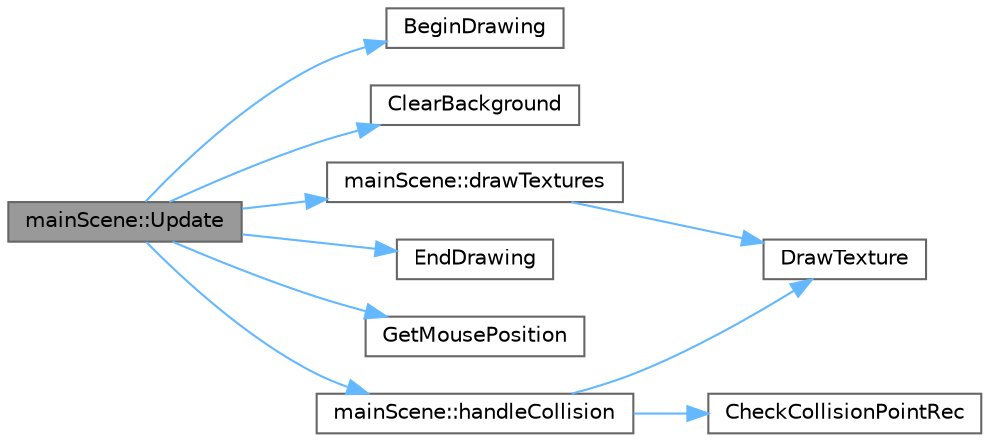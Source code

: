 digraph "mainScene::Update"
{
 // INTERACTIVE_SVG=YES
 // LATEX_PDF_SIZE
  bgcolor="transparent";
  edge [fontname=Helvetica,fontsize=10,labelfontname=Helvetica,labelfontsize=10];
  node [fontname=Helvetica,fontsize=10,shape=box,height=0.2,width=0.4];
  rankdir="LR";
  Node1 [label="mainScene::Update",height=0.2,width=0.4,color="gray40", fillcolor="grey60", style="filled", fontcolor="black",tooltip=" "];
  Node1 -> Node2 [color="steelblue1",style="solid"];
  Node2 [label="BeginDrawing",height=0.2,width=0.4,color="grey40", fillcolor="white", style="filled",URL="$raylib_8h.html#a6a5f60baaf1babaae6b0a6edcc55a46c",tooltip=" "];
  Node1 -> Node3 [color="steelblue1",style="solid"];
  Node3 [label="ClearBackground",height=0.2,width=0.4,color="grey40", fillcolor="white", style="filled",URL="$raylib_8h.html#a2a13b1782563e1cad3f415c4b4feacdd",tooltip=" "];
  Node1 -> Node4 [color="steelblue1",style="solid"];
  Node4 [label="mainScene::drawTextures",height=0.2,width=0.4,color="grey40", fillcolor="white", style="filled",URL="$classmain_scene.html#a55274d3499717f189a865246356ee387",tooltip=" "];
  Node4 -> Node5 [color="steelblue1",style="solid"];
  Node5 [label="DrawTexture",height=0.2,width=0.4,color="grey40", fillcolor="white", style="filled",URL="$raylib_8h.html#ae2cc02465823b1b9c6addf67163c0e11",tooltip=" "];
  Node1 -> Node6 [color="steelblue1",style="solid"];
  Node6 [label="EndDrawing",height=0.2,width=0.4,color="grey40", fillcolor="white", style="filled",URL="$raylib_8h.html#a7631fc4ac264364a24241c83dfc98685",tooltip=" "];
  Node1 -> Node7 [color="steelblue1",style="solid"];
  Node7 [label="GetMousePosition",height=0.2,width=0.4,color="grey40", fillcolor="white", style="filled",URL="$raylib_8h.html#ab9f5c010c30d4652f5d3c26c652a5ab6",tooltip=" "];
  Node1 -> Node8 [color="steelblue1",style="solid"];
  Node8 [label="mainScene::handleCollision",height=0.2,width=0.4,color="grey40", fillcolor="white", style="filled",URL="$classmain_scene.html#aebec5a62094b208b19630d6a1f365cad",tooltip=" "];
  Node8 -> Node9 [color="steelblue1",style="solid"];
  Node9 [label="CheckCollisionPointRec",height=0.2,width=0.4,color="grey40", fillcolor="white", style="filled",URL="$raylib_8h.html#ab68cac8a5da75126cd8a1fbfa6703f09",tooltip=" "];
  Node8 -> Node5 [color="steelblue1",style="solid"];
}
